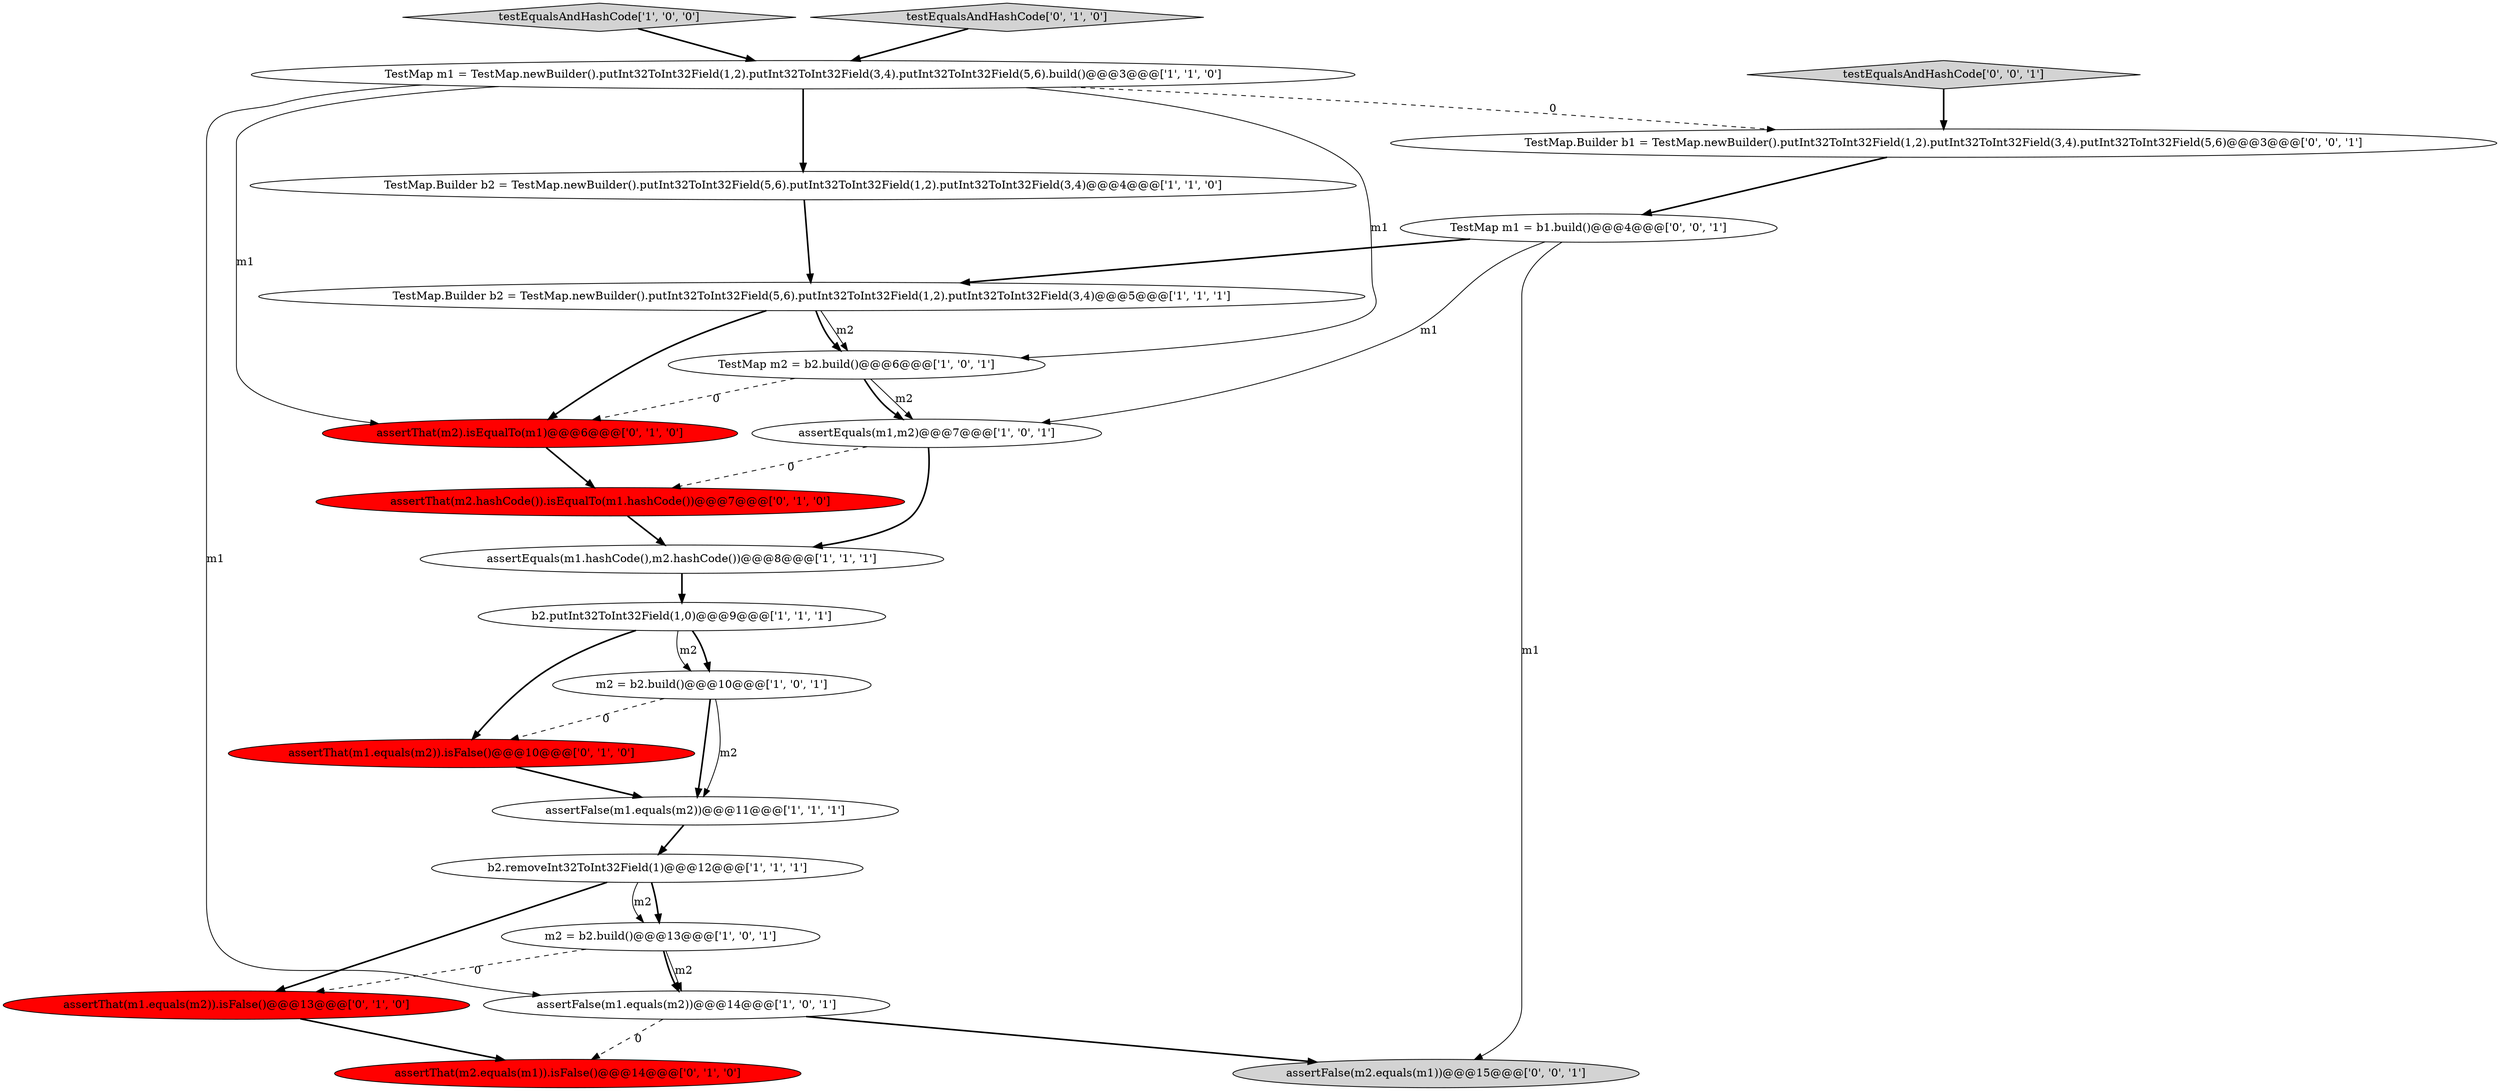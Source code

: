 digraph {
14 [style = filled, label = "assertThat(m1.equals(m2)).isFalse()@@@10@@@['0', '1', '0']", fillcolor = red, shape = ellipse image = "AAA1AAABBB2BBB"];
11 [style = filled, label = "assertFalse(m1.equals(m2))@@@14@@@['1', '0', '1']", fillcolor = white, shape = ellipse image = "AAA0AAABBB1BBB"];
22 [style = filled, label = "TestMap m1 = b1.build()@@@4@@@['0', '0', '1']", fillcolor = white, shape = ellipse image = "AAA0AAABBB3BBB"];
6 [style = filled, label = "TestMap.Builder b2 = TestMap.newBuilder().putInt32ToInt32Field(5,6).putInt32ToInt32Field(1,2).putInt32ToInt32Field(3,4)@@@4@@@['1', '1', '0']", fillcolor = white, shape = ellipse image = "AAA0AAABBB1BBB"];
13 [style = filled, label = "assertThat(m2).isEqualTo(m1)@@@6@@@['0', '1', '0']", fillcolor = red, shape = ellipse image = "AAA1AAABBB2BBB"];
12 [style = filled, label = "assertEquals(m1,m2)@@@7@@@['1', '0', '1']", fillcolor = white, shape = ellipse image = "AAA0AAABBB1BBB"];
0 [style = filled, label = "TestMap m1 = TestMap.newBuilder().putInt32ToInt32Field(1,2).putInt32ToInt32Field(3,4).putInt32ToInt32Field(5,6).build()@@@3@@@['1', '1', '0']", fillcolor = white, shape = ellipse image = "AAA0AAABBB1BBB"];
2 [style = filled, label = "TestMap m2 = b2.build()@@@6@@@['1', '0', '1']", fillcolor = white, shape = ellipse image = "AAA0AAABBB1BBB"];
9 [style = filled, label = "assertEquals(m1.hashCode(),m2.hashCode())@@@8@@@['1', '1', '1']", fillcolor = white, shape = ellipse image = "AAA0AAABBB1BBB"];
10 [style = filled, label = "testEqualsAndHashCode['1', '0', '0']", fillcolor = lightgray, shape = diamond image = "AAA0AAABBB1BBB"];
20 [style = filled, label = "TestMap.Builder b1 = TestMap.newBuilder().putInt32ToInt32Field(1,2).putInt32ToInt32Field(3,4).putInt32ToInt32Field(5,6)@@@3@@@['0', '0', '1']", fillcolor = white, shape = ellipse image = "AAA0AAABBB3BBB"];
1 [style = filled, label = "m2 = b2.build()@@@10@@@['1', '0', '1']", fillcolor = white, shape = ellipse image = "AAA0AAABBB1BBB"];
4 [style = filled, label = "b2.removeInt32ToInt32Field(1)@@@12@@@['1', '1', '1']", fillcolor = white, shape = ellipse image = "AAA0AAABBB1BBB"];
5 [style = filled, label = "TestMap.Builder b2 = TestMap.newBuilder().putInt32ToInt32Field(5,6).putInt32ToInt32Field(1,2).putInt32ToInt32Field(3,4)@@@5@@@['1', '1', '1']", fillcolor = white, shape = ellipse image = "AAA0AAABBB1BBB"];
16 [style = filled, label = "assertThat(m1.equals(m2)).isFalse()@@@13@@@['0', '1', '0']", fillcolor = red, shape = ellipse image = "AAA1AAABBB2BBB"];
8 [style = filled, label = "assertFalse(m1.equals(m2))@@@11@@@['1', '1', '1']", fillcolor = white, shape = ellipse image = "AAA0AAABBB1BBB"];
21 [style = filled, label = "testEqualsAndHashCode['0', '0', '1']", fillcolor = lightgray, shape = diamond image = "AAA0AAABBB3BBB"];
3 [style = filled, label = "m2 = b2.build()@@@13@@@['1', '0', '1']", fillcolor = white, shape = ellipse image = "AAA0AAABBB1BBB"];
7 [style = filled, label = "b2.putInt32ToInt32Field(1,0)@@@9@@@['1', '1', '1']", fillcolor = white, shape = ellipse image = "AAA0AAABBB1BBB"];
17 [style = filled, label = "assertThat(m2.hashCode()).isEqualTo(m1.hashCode())@@@7@@@['0', '1', '0']", fillcolor = red, shape = ellipse image = "AAA1AAABBB2BBB"];
15 [style = filled, label = "testEqualsAndHashCode['0', '1', '0']", fillcolor = lightgray, shape = diamond image = "AAA0AAABBB2BBB"];
19 [style = filled, label = "assertFalse(m2.equals(m1))@@@15@@@['0', '0', '1']", fillcolor = lightgray, shape = ellipse image = "AAA0AAABBB3BBB"];
18 [style = filled, label = "assertThat(m2.equals(m1)).isFalse()@@@14@@@['0', '1', '0']", fillcolor = red, shape = ellipse image = "AAA1AAABBB2BBB"];
2->12 [style = solid, label="m2"];
4->3 [style = bold, label=""];
16->18 [style = bold, label=""];
7->1 [style = bold, label=""];
1->8 [style = bold, label=""];
5->2 [style = solid, label="m2"];
22->12 [style = solid, label="m1"];
1->14 [style = dashed, label="0"];
7->1 [style = solid, label="m2"];
0->6 [style = bold, label=""];
17->9 [style = bold, label=""];
3->16 [style = dashed, label="0"];
3->11 [style = bold, label=""];
12->17 [style = dashed, label="0"];
0->13 [style = solid, label="m1"];
0->11 [style = solid, label="m1"];
11->19 [style = bold, label=""];
9->7 [style = bold, label=""];
12->9 [style = bold, label=""];
0->20 [style = dashed, label="0"];
22->5 [style = bold, label=""];
2->12 [style = bold, label=""];
20->22 [style = bold, label=""];
7->14 [style = bold, label=""];
6->5 [style = bold, label=""];
5->2 [style = bold, label=""];
13->17 [style = bold, label=""];
21->20 [style = bold, label=""];
2->13 [style = dashed, label="0"];
11->18 [style = dashed, label="0"];
15->0 [style = bold, label=""];
5->13 [style = bold, label=""];
10->0 [style = bold, label=""];
0->2 [style = solid, label="m1"];
14->8 [style = bold, label=""];
8->4 [style = bold, label=""];
4->3 [style = solid, label="m2"];
3->11 [style = solid, label="m2"];
22->19 [style = solid, label="m1"];
1->8 [style = solid, label="m2"];
4->16 [style = bold, label=""];
}
